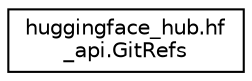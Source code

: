 digraph "Graphical Class Hierarchy"
{
 // LATEX_PDF_SIZE
  edge [fontname="Helvetica",fontsize="10",labelfontname="Helvetica",labelfontsize="10"];
  node [fontname="Helvetica",fontsize="10",shape=record];
  rankdir="LR";
  Node0 [label="huggingface_hub.hf\l_api.GitRefs",height=0.2,width=0.4,color="black", fillcolor="white", style="filled",URL="$classhuggingface__hub_1_1hf__api_1_1GitRefs.html",tooltip=" "];
}
